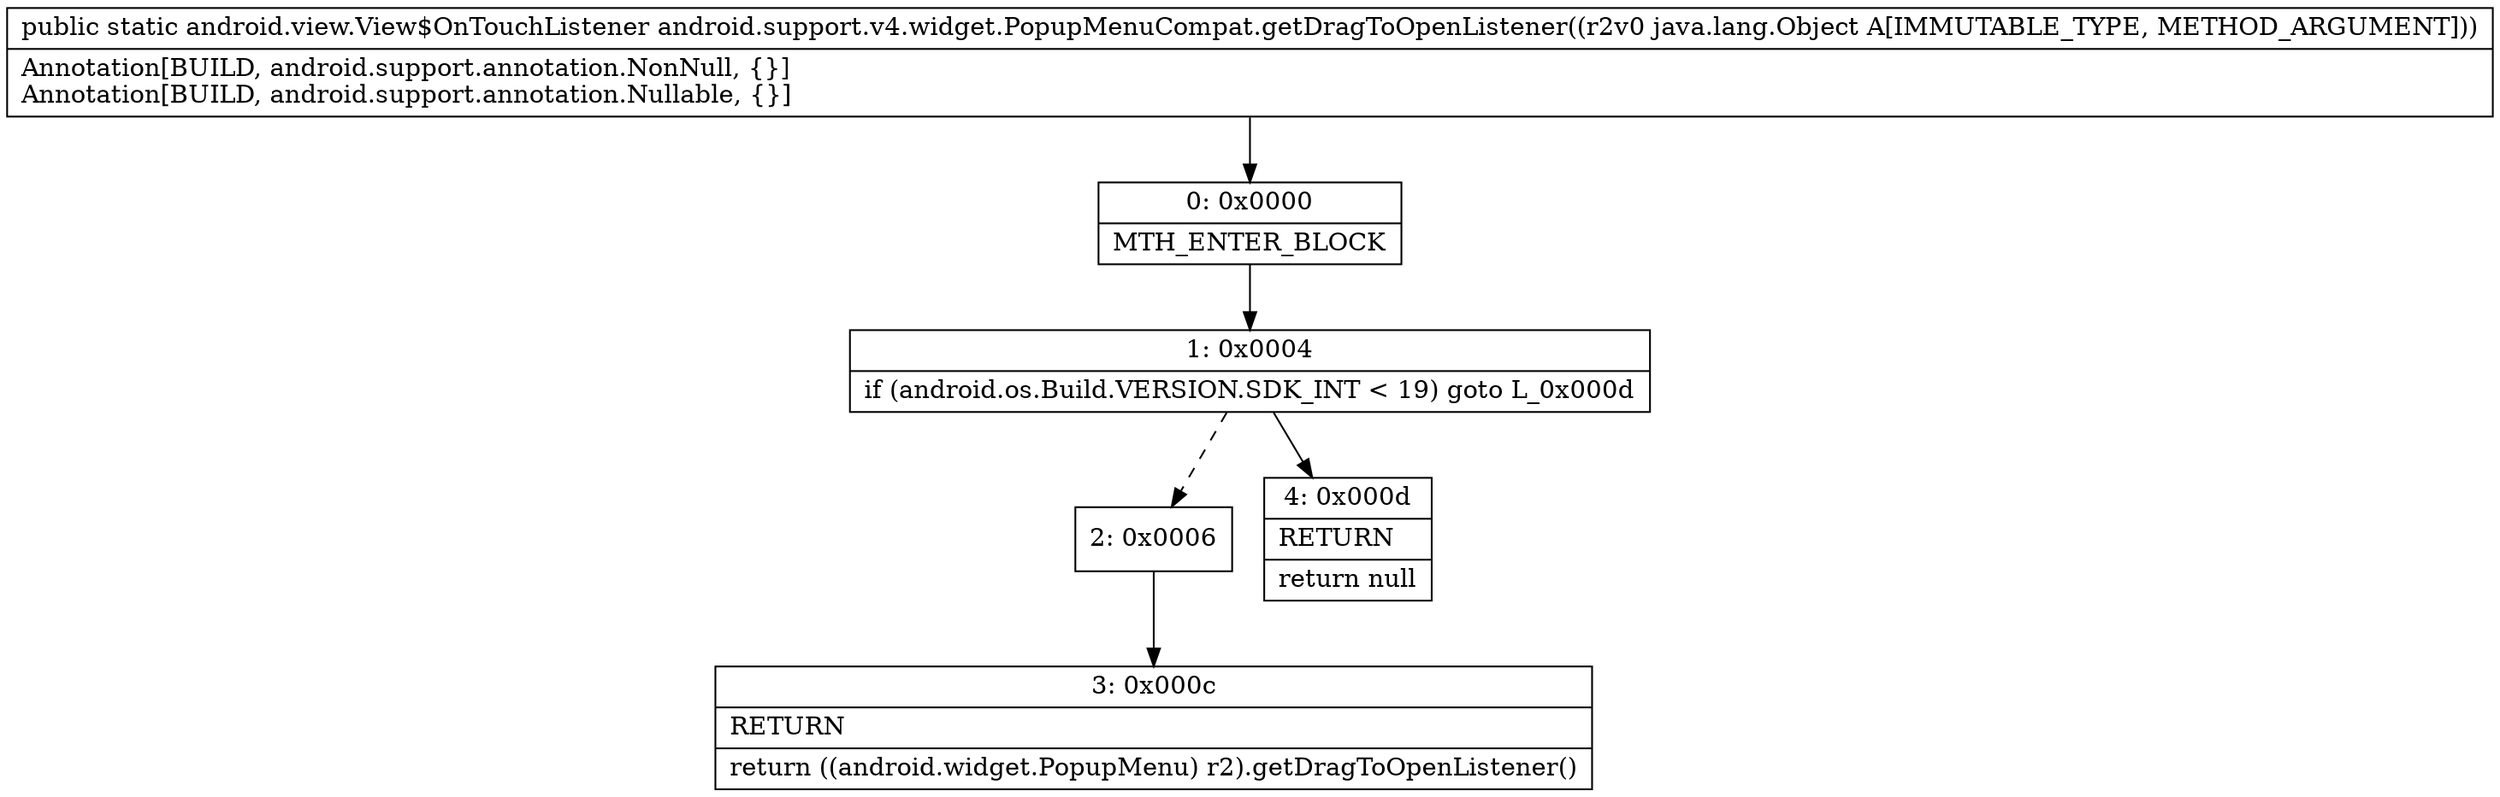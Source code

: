 digraph "CFG forandroid.support.v4.widget.PopupMenuCompat.getDragToOpenListener(Ljava\/lang\/Object;)Landroid\/view\/View$OnTouchListener;" {
Node_0 [shape=record,label="{0\:\ 0x0000|MTH_ENTER_BLOCK\l}"];
Node_1 [shape=record,label="{1\:\ 0x0004|if (android.os.Build.VERSION.SDK_INT \< 19) goto L_0x000d\l}"];
Node_2 [shape=record,label="{2\:\ 0x0006}"];
Node_3 [shape=record,label="{3\:\ 0x000c|RETURN\l|return ((android.widget.PopupMenu) r2).getDragToOpenListener()\l}"];
Node_4 [shape=record,label="{4\:\ 0x000d|RETURN\l|return null\l}"];
MethodNode[shape=record,label="{public static android.view.View$OnTouchListener android.support.v4.widget.PopupMenuCompat.getDragToOpenListener((r2v0 java.lang.Object A[IMMUTABLE_TYPE, METHOD_ARGUMENT]))  | Annotation[BUILD, android.support.annotation.NonNull, \{\}]\lAnnotation[BUILD, android.support.annotation.Nullable, \{\}]\l}"];
MethodNode -> Node_0;
Node_0 -> Node_1;
Node_1 -> Node_2[style=dashed];
Node_1 -> Node_4;
Node_2 -> Node_3;
}

